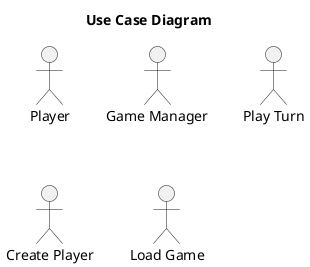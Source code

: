@startuml

skinparam shadowing false
title "Use Case Diagram"

!$includeStr = "<< include >>"
!$extendStr = "<< extend >>"

' actors
"Player" as Player
"Game Manager" as GM

' * possible use cases
' this will include: roll dice, move player, trigger event
"Play Turn"
"Create Player"
"Load Game"

@enduml